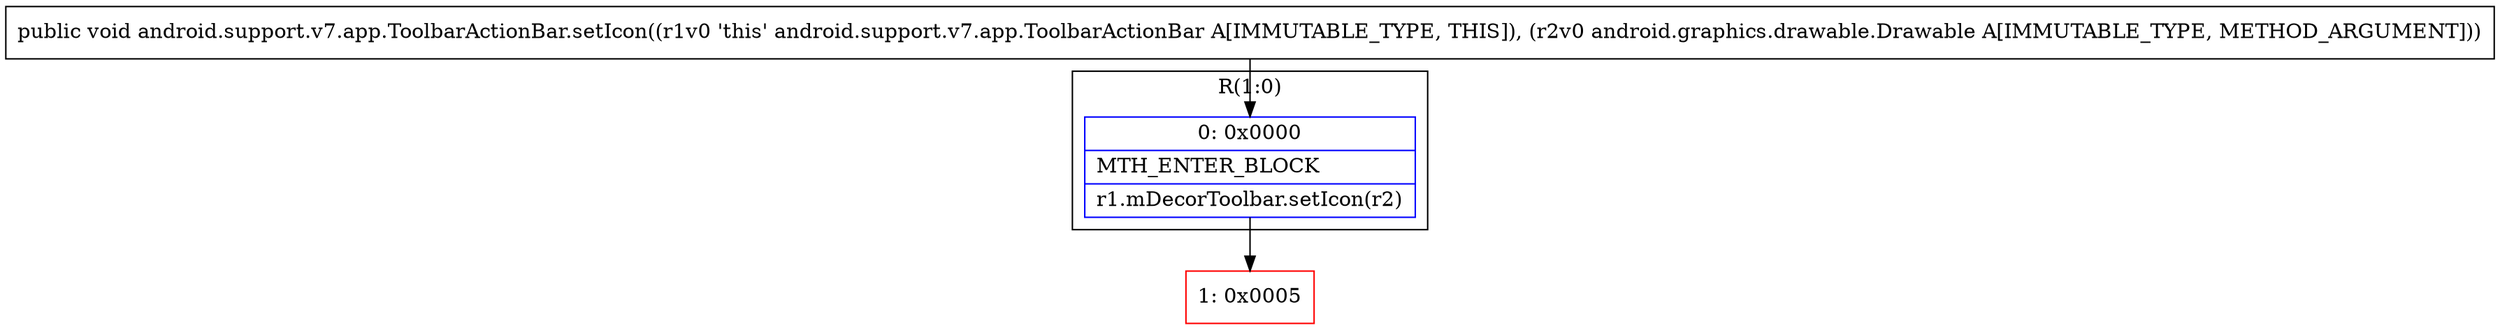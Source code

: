 digraph "CFG forandroid.support.v7.app.ToolbarActionBar.setIcon(Landroid\/graphics\/drawable\/Drawable;)V" {
subgraph cluster_Region_2013219011 {
label = "R(1:0)";
node [shape=record,color=blue];
Node_0 [shape=record,label="{0\:\ 0x0000|MTH_ENTER_BLOCK\l|r1.mDecorToolbar.setIcon(r2)\l}"];
}
Node_1 [shape=record,color=red,label="{1\:\ 0x0005}"];
MethodNode[shape=record,label="{public void android.support.v7.app.ToolbarActionBar.setIcon((r1v0 'this' android.support.v7.app.ToolbarActionBar A[IMMUTABLE_TYPE, THIS]), (r2v0 android.graphics.drawable.Drawable A[IMMUTABLE_TYPE, METHOD_ARGUMENT])) }"];
MethodNode -> Node_0;
Node_0 -> Node_1;
}

